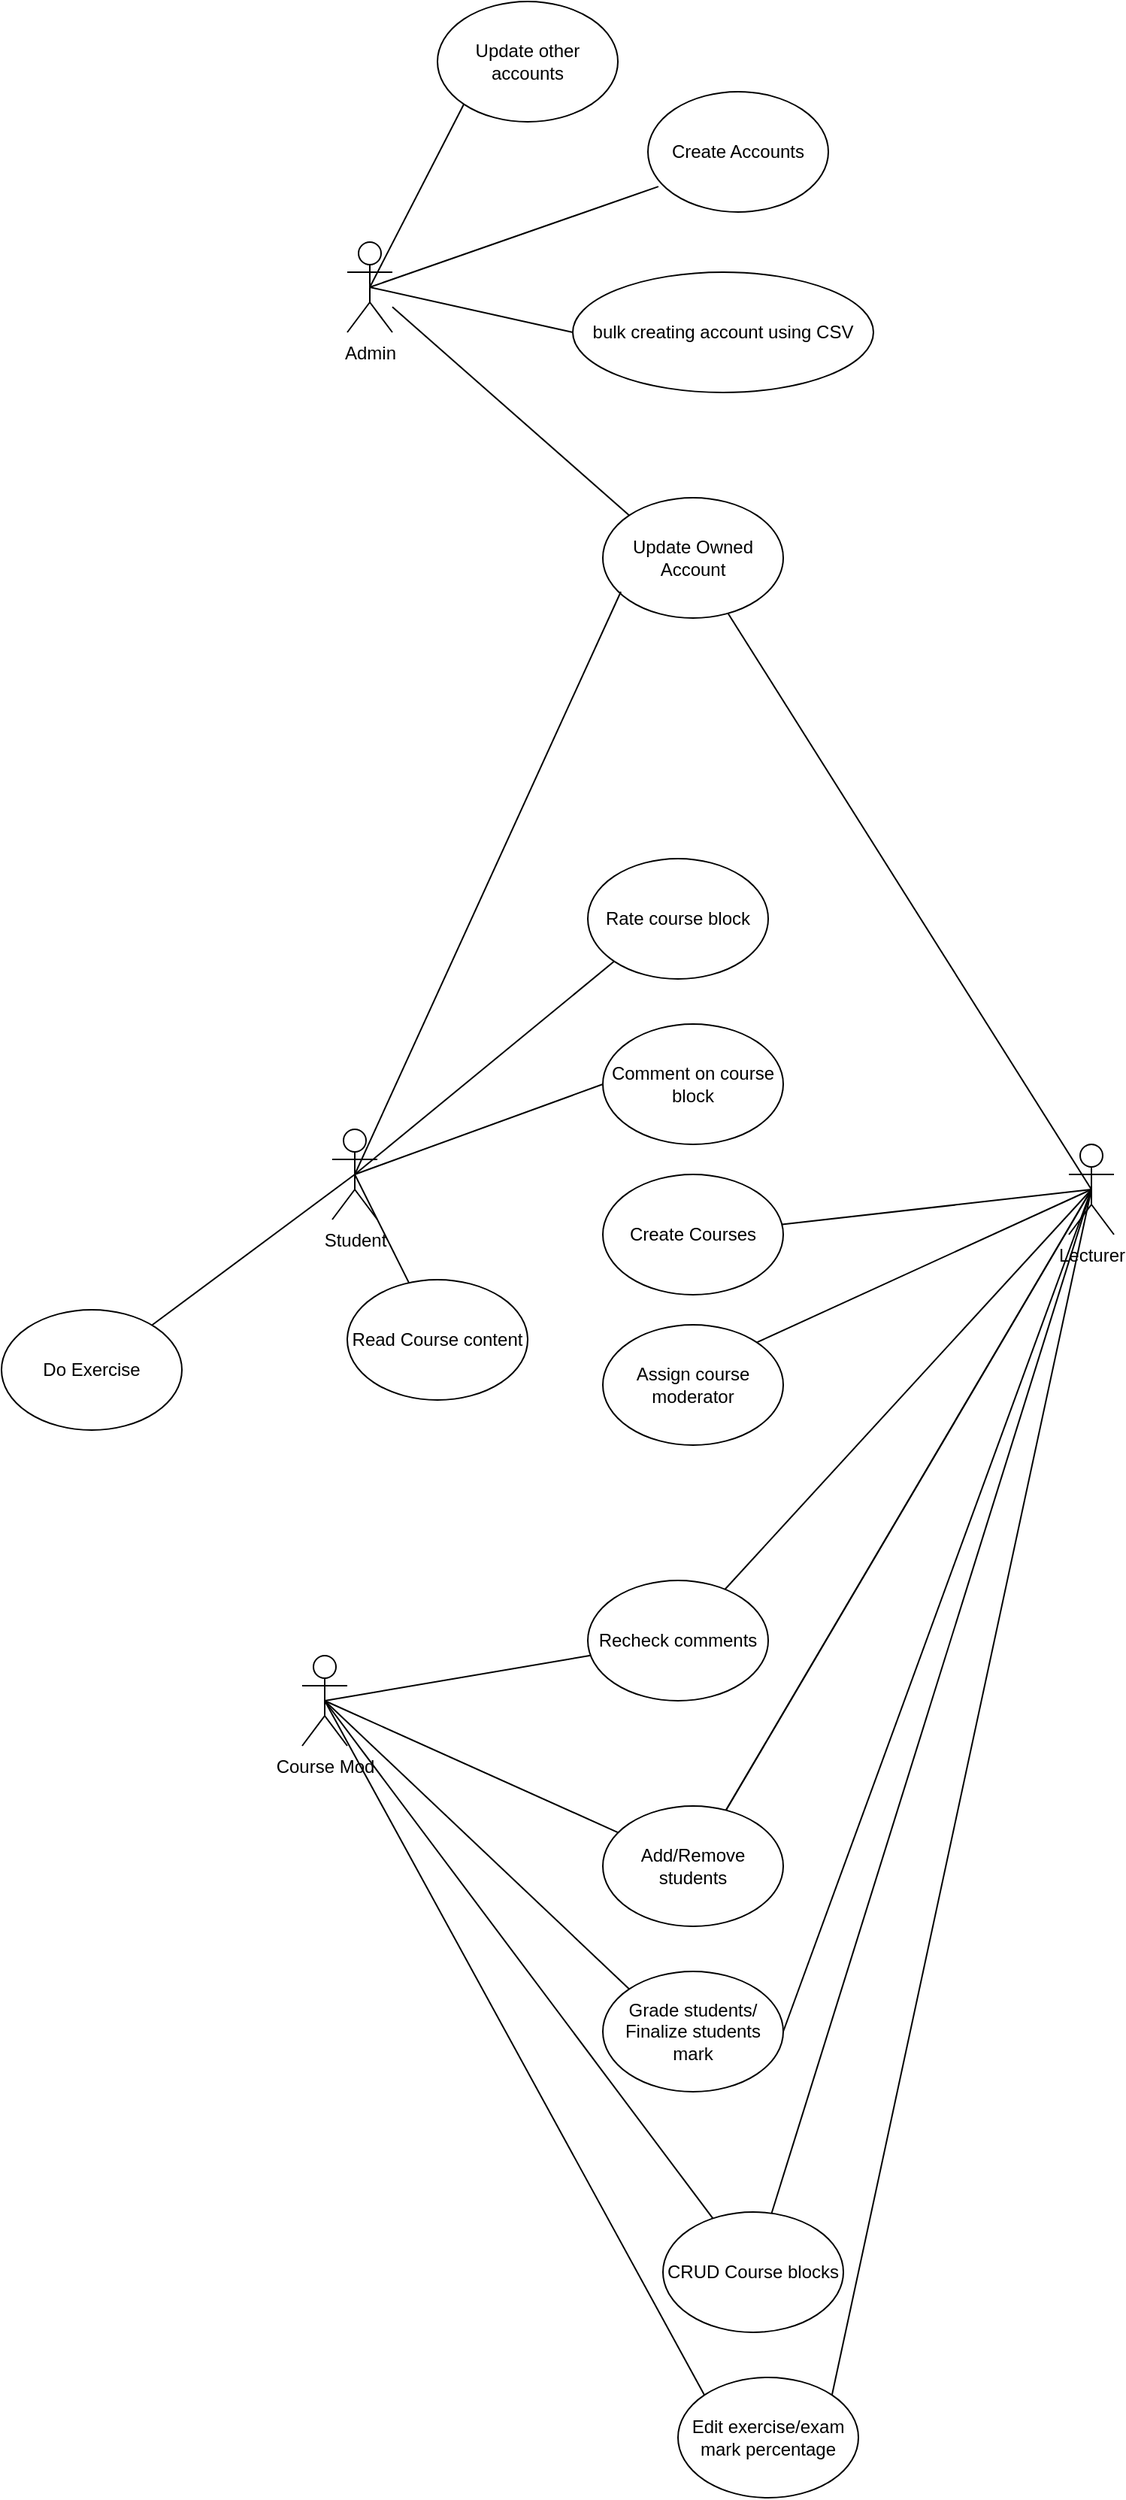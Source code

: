 <mxfile version="20.2.2" type="github">
  <diagram id="JO30uKwMSFEYLNpEbk4p" name="Use Case">
    <mxGraphModel dx="1394" dy="1476" grid="1" gridSize="10" guides="1" tooltips="1" connect="1" arrows="1" fold="1" page="1" pageScale="1" pageWidth="850" pageHeight="1100" math="0" shadow="0">
      <root>
        <mxCell id="0" />
        <mxCell id="1" parent="0" />
        <mxCell id="mvskoboW4hVCt3CFsgc6-1" value="Admin&lt;br&gt;" style="shape=umlActor;verticalLabelPosition=bottom;verticalAlign=top;html=1;outlineConnect=0;" vertex="1" parent="1">
          <mxGeometry x="110" y="-190" width="30" height="60" as="geometry" />
        </mxCell>
        <mxCell id="mvskoboW4hVCt3CFsgc6-4" value="Create Accounts" style="ellipse;whiteSpace=wrap;html=1;" vertex="1" parent="1">
          <mxGeometry x="310" y="-290" width="120" height="80" as="geometry" />
        </mxCell>
        <mxCell id="mvskoboW4hVCt3CFsgc6-5" value="Update Owned Account" style="ellipse;whiteSpace=wrap;html=1;" vertex="1" parent="1">
          <mxGeometry x="280" y="-20" width="120" height="80" as="geometry" />
        </mxCell>
        <mxCell id="mvskoboW4hVCt3CFsgc6-6" value="bulk creating account using CSV" style="ellipse;whiteSpace=wrap;html=1;" vertex="1" parent="1">
          <mxGeometry x="260" y="-170" width="200" height="80" as="geometry" />
        </mxCell>
        <mxCell id="mvskoboW4hVCt3CFsgc6-9" value="Lecturer" style="shape=umlActor;verticalLabelPosition=bottom;verticalAlign=top;html=1;outlineConnect=0;" vertex="1" parent="1">
          <mxGeometry x="590" y="410" width="30" height="60" as="geometry" />
        </mxCell>
        <mxCell id="mvskoboW4hVCt3CFsgc6-10" value="Student" style="shape=umlActor;verticalLabelPosition=bottom;verticalAlign=top;html=1;outlineConnect=0;" vertex="1" parent="1">
          <mxGeometry x="100" y="400" width="30" height="60" as="geometry" />
        </mxCell>
        <mxCell id="mvskoboW4hVCt3CFsgc6-11" value="" style="endArrow=none;html=1;rounded=0;entryX=0.058;entryY=0.788;entryDx=0;entryDy=0;entryPerimeter=0;exitX=0.5;exitY=0.5;exitDx=0;exitDy=0;exitPerimeter=0;" edge="1" parent="1" source="mvskoboW4hVCt3CFsgc6-1" target="mvskoboW4hVCt3CFsgc6-4">
          <mxGeometry width="50" height="50" relative="1" as="geometry">
            <mxPoint x="280" y="-20" as="sourcePoint" />
            <mxPoint x="330" y="-70" as="targetPoint" />
          </mxGeometry>
        </mxCell>
        <mxCell id="mvskoboW4hVCt3CFsgc6-12" value="" style="endArrow=none;html=1;rounded=0;entryX=0;entryY=0.5;entryDx=0;entryDy=0;exitX=0.5;exitY=0.5;exitDx=0;exitDy=0;exitPerimeter=0;" edge="1" parent="1" source="mvskoboW4hVCt3CFsgc6-1" target="mvskoboW4hVCt3CFsgc6-6">
          <mxGeometry width="50" height="50" relative="1" as="geometry">
            <mxPoint x="280" y="-20" as="sourcePoint" />
            <mxPoint x="330" y="-70" as="targetPoint" />
          </mxGeometry>
        </mxCell>
        <mxCell id="mvskoboW4hVCt3CFsgc6-13" value="Update other accounts" style="ellipse;whiteSpace=wrap;html=1;" vertex="1" parent="1">
          <mxGeometry x="170" y="-350" width="120" height="80" as="geometry" />
        </mxCell>
        <mxCell id="mvskoboW4hVCt3CFsgc6-14" value="" style="endArrow=none;html=1;rounded=0;exitX=0;exitY=1;exitDx=0;exitDy=0;entryX=0.5;entryY=0.5;entryDx=0;entryDy=0;entryPerimeter=0;" edge="1" parent="1" source="mvskoboW4hVCt3CFsgc6-13" target="mvskoboW4hVCt3CFsgc6-1">
          <mxGeometry width="50" height="50" relative="1" as="geometry">
            <mxPoint x="280" y="-30" as="sourcePoint" />
            <mxPoint x="330" y="-80" as="targetPoint" />
          </mxGeometry>
        </mxCell>
        <mxCell id="mvskoboW4hVCt3CFsgc6-15" value="" style="endArrow=none;html=1;rounded=0;entryX=0;entryY=0;entryDx=0;entryDy=0;" edge="1" parent="1" source="mvskoboW4hVCt3CFsgc6-1" target="mvskoboW4hVCt3CFsgc6-5">
          <mxGeometry width="50" height="50" relative="1" as="geometry">
            <mxPoint x="280" y="-30" as="sourcePoint" />
            <mxPoint x="330" y="-80" as="targetPoint" />
          </mxGeometry>
        </mxCell>
        <mxCell id="mvskoboW4hVCt3CFsgc6-16" value="" style="endArrow=none;html=1;rounded=0;entryX=0.1;entryY=0.781;entryDx=0;entryDy=0;entryPerimeter=0;exitX=0.5;exitY=0.5;exitDx=0;exitDy=0;exitPerimeter=0;" edge="1" parent="1" source="mvskoboW4hVCt3CFsgc6-10" target="mvskoboW4hVCt3CFsgc6-5">
          <mxGeometry width="50" height="50" relative="1" as="geometry">
            <mxPoint x="280" y="360" as="sourcePoint" />
            <mxPoint x="330" y="310" as="targetPoint" />
          </mxGeometry>
        </mxCell>
        <mxCell id="mvskoboW4hVCt3CFsgc6-17" value="" style="endArrow=none;html=1;rounded=0;entryX=0.5;entryY=0.5;entryDx=0;entryDy=0;entryPerimeter=0;" edge="1" parent="1" source="mvskoboW4hVCt3CFsgc6-5" target="mvskoboW4hVCt3CFsgc6-9">
          <mxGeometry width="50" height="50" relative="1" as="geometry">
            <mxPoint x="280" y="450" as="sourcePoint" />
            <mxPoint x="330" y="400" as="targetPoint" />
          </mxGeometry>
        </mxCell>
        <mxCell id="mvskoboW4hVCt3CFsgc6-18" value="Course Mod" style="shape=umlActor;verticalLabelPosition=bottom;verticalAlign=top;html=1;outlineConnect=0;" vertex="1" parent="1">
          <mxGeometry x="80" y="750" width="30" height="60" as="geometry" />
        </mxCell>
        <mxCell id="mvskoboW4hVCt3CFsgc6-20" value="Create Courses" style="ellipse;whiteSpace=wrap;html=1;" vertex="1" parent="1">
          <mxGeometry x="280" y="430" width="120" height="80" as="geometry" />
        </mxCell>
        <mxCell id="mvskoboW4hVCt3CFsgc6-21" value="" style="endArrow=none;html=1;rounded=0;entryX=0.5;entryY=0.5;entryDx=0;entryDy=0;entryPerimeter=0;" edge="1" parent="1" source="mvskoboW4hVCt3CFsgc6-20" target="mvskoboW4hVCt3CFsgc6-9">
          <mxGeometry width="50" height="50" relative="1" as="geometry">
            <mxPoint x="280" y="560" as="sourcePoint" />
            <mxPoint x="330" y="510" as="targetPoint" />
          </mxGeometry>
        </mxCell>
        <mxCell id="mvskoboW4hVCt3CFsgc6-23" value="Assign course moderator" style="ellipse;whiteSpace=wrap;html=1;" vertex="1" parent="1">
          <mxGeometry x="280" y="530" width="120" height="80" as="geometry" />
        </mxCell>
        <mxCell id="mvskoboW4hVCt3CFsgc6-24" value="" style="endArrow=none;html=1;rounded=0;entryX=0.5;entryY=0.5;entryDx=0;entryDy=0;entryPerimeter=0;exitX=1;exitY=0;exitDx=0;exitDy=0;" edge="1" parent="1" source="mvskoboW4hVCt3CFsgc6-23" target="mvskoboW4hVCt3CFsgc6-9">
          <mxGeometry width="50" height="50" relative="1" as="geometry">
            <mxPoint x="280" y="540" as="sourcePoint" />
            <mxPoint x="330" y="490" as="targetPoint" />
          </mxGeometry>
        </mxCell>
        <mxCell id="mvskoboW4hVCt3CFsgc6-25" value="Add/Remove students" style="ellipse;whiteSpace=wrap;html=1;" vertex="1" parent="1">
          <mxGeometry x="280" y="850" width="120" height="80" as="geometry" />
        </mxCell>
        <mxCell id="mvskoboW4hVCt3CFsgc6-26" value="" style="endArrow=none;html=1;rounded=0;entryX=0.5;entryY=0.5;entryDx=0;entryDy=0;entryPerimeter=0;" edge="1" parent="1" source="mvskoboW4hVCt3CFsgc6-25" target="mvskoboW4hVCt3CFsgc6-9">
          <mxGeometry width="50" height="50" relative="1" as="geometry">
            <mxPoint x="280" y="670" as="sourcePoint" />
            <mxPoint x="330" y="620" as="targetPoint" />
          </mxGeometry>
        </mxCell>
        <mxCell id="mvskoboW4hVCt3CFsgc6-27" value="Grade students/ Finalize students mark" style="ellipse;whiteSpace=wrap;html=1;" vertex="1" parent="1">
          <mxGeometry x="280" y="960" width="120" height="80" as="geometry" />
        </mxCell>
        <mxCell id="mvskoboW4hVCt3CFsgc6-28" value="CRUD Course blocks" style="ellipse;whiteSpace=wrap;html=1;" vertex="1" parent="1">
          <mxGeometry x="320" y="1120" width="120" height="80" as="geometry" />
        </mxCell>
        <mxCell id="mvskoboW4hVCt3CFsgc6-29" value="Rate course block" style="ellipse;whiteSpace=wrap;html=1;" vertex="1" parent="1">
          <mxGeometry x="270" y="220" width="120" height="80" as="geometry" />
        </mxCell>
        <mxCell id="mvskoboW4hVCt3CFsgc6-30" value="Comment on course block" style="ellipse;whiteSpace=wrap;html=1;" vertex="1" parent="1">
          <mxGeometry x="280" y="330" width="120" height="80" as="geometry" />
        </mxCell>
        <mxCell id="mvskoboW4hVCt3CFsgc6-31" value="" style="endArrow=none;html=1;rounded=0;exitX=0.5;exitY=0.5;exitDx=0;exitDy=0;exitPerimeter=0;entryX=0;entryY=0.5;entryDx=0;entryDy=0;" edge="1" parent="1" source="mvskoboW4hVCt3CFsgc6-10" target="mvskoboW4hVCt3CFsgc6-30">
          <mxGeometry width="50" height="50" relative="1" as="geometry">
            <mxPoint x="135" y="430" as="sourcePoint" />
            <mxPoint x="325" y="340" as="targetPoint" />
          </mxGeometry>
        </mxCell>
        <mxCell id="mvskoboW4hVCt3CFsgc6-32" value="" style="endArrow=none;html=1;rounded=0;exitX=0.5;exitY=0.5;exitDx=0;exitDy=0;exitPerimeter=0;entryX=0;entryY=1;entryDx=0;entryDy=0;" edge="1" parent="1" source="mvskoboW4hVCt3CFsgc6-10" target="mvskoboW4hVCt3CFsgc6-29">
          <mxGeometry width="50" height="50" relative="1" as="geometry">
            <mxPoint x="260" y="390" as="sourcePoint" />
            <mxPoint x="310" y="340" as="targetPoint" />
          </mxGeometry>
        </mxCell>
        <mxCell id="mvskoboW4hVCt3CFsgc6-33" value="Recheck comments" style="ellipse;whiteSpace=wrap;html=1;" vertex="1" parent="1">
          <mxGeometry x="270" y="700" width="120" height="80" as="geometry" />
        </mxCell>
        <mxCell id="mvskoboW4hVCt3CFsgc6-34" value="" style="endArrow=none;html=1;rounded=0;exitX=0.5;exitY=0.5;exitDx=0;exitDy=0;exitPerimeter=0;" edge="1" parent="1" source="mvskoboW4hVCt3CFsgc6-18" target="mvskoboW4hVCt3CFsgc6-33">
          <mxGeometry width="50" height="50" relative="1" as="geometry">
            <mxPoint x="260" y="870" as="sourcePoint" />
            <mxPoint x="310" y="820" as="targetPoint" />
          </mxGeometry>
        </mxCell>
        <mxCell id="mvskoboW4hVCt3CFsgc6-35" value="Edit exercise/exam mark percentage" style="ellipse;whiteSpace=wrap;html=1;" vertex="1" parent="1">
          <mxGeometry x="330" y="1230" width="120" height="80" as="geometry" />
        </mxCell>
        <mxCell id="mvskoboW4hVCt3CFsgc6-36" value="" style="endArrow=none;html=1;rounded=0;exitX=0.5;exitY=0.5;exitDx=0;exitDy=0;exitPerimeter=0;" edge="1" parent="1" source="mvskoboW4hVCt3CFsgc6-18" target="mvskoboW4hVCt3CFsgc6-25">
          <mxGeometry width="50" height="50" relative="1" as="geometry">
            <mxPoint x="260" y="1010" as="sourcePoint" />
            <mxPoint x="310" y="960" as="targetPoint" />
          </mxGeometry>
        </mxCell>
        <mxCell id="mvskoboW4hVCt3CFsgc6-37" value="" style="endArrow=none;html=1;rounded=0;exitX=0.5;exitY=0.5;exitDx=0;exitDy=0;exitPerimeter=0;entryX=0;entryY=0;entryDx=0;entryDy=0;" edge="1" parent="1" source="mvskoboW4hVCt3CFsgc6-18" target="mvskoboW4hVCt3CFsgc6-27">
          <mxGeometry width="50" height="50" relative="1" as="geometry">
            <mxPoint x="260" y="1010" as="sourcePoint" />
            <mxPoint x="310" y="960" as="targetPoint" />
          </mxGeometry>
        </mxCell>
        <mxCell id="mvskoboW4hVCt3CFsgc6-38" value="" style="endArrow=none;html=1;rounded=0;exitX=0.5;exitY=0.5;exitDx=0;exitDy=0;exitPerimeter=0;" edge="1" parent="1" source="mvskoboW4hVCt3CFsgc6-18" target="mvskoboW4hVCt3CFsgc6-28">
          <mxGeometry width="50" height="50" relative="1" as="geometry">
            <mxPoint x="260" y="1010" as="sourcePoint" />
            <mxPoint x="310" y="960" as="targetPoint" />
          </mxGeometry>
        </mxCell>
        <mxCell id="mvskoboW4hVCt3CFsgc6-39" value="" style="endArrow=none;html=1;rounded=0;exitX=0;exitY=0;exitDx=0;exitDy=0;entryX=0.5;entryY=0.5;entryDx=0;entryDy=0;entryPerimeter=0;" edge="1" parent="1" source="mvskoboW4hVCt3CFsgc6-35" target="mvskoboW4hVCt3CFsgc6-18">
          <mxGeometry width="50" height="50" relative="1" as="geometry">
            <mxPoint x="260" y="1010" as="sourcePoint" />
            <mxPoint x="310" y="960" as="targetPoint" />
          </mxGeometry>
        </mxCell>
        <mxCell id="mvskoboW4hVCt3CFsgc6-40" value="" style="endArrow=none;html=1;rounded=0;entryX=0.5;entryY=0.5;entryDx=0;entryDy=0;entryPerimeter=0;" edge="1" parent="1" source="mvskoboW4hVCt3CFsgc6-25" target="mvskoboW4hVCt3CFsgc6-9">
          <mxGeometry width="50" height="50" relative="1" as="geometry">
            <mxPoint x="260" y="800" as="sourcePoint" />
            <mxPoint x="310" y="750" as="targetPoint" />
          </mxGeometry>
        </mxCell>
        <mxCell id="mvskoboW4hVCt3CFsgc6-41" value="" style="endArrow=none;html=1;rounded=0;entryX=0.5;entryY=0.5;entryDx=0;entryDy=0;entryPerimeter=0;" edge="1" parent="1" source="mvskoboW4hVCt3CFsgc6-33" target="mvskoboW4hVCt3CFsgc6-9">
          <mxGeometry width="50" height="50" relative="1" as="geometry">
            <mxPoint x="260" y="790" as="sourcePoint" />
            <mxPoint x="310" y="740" as="targetPoint" />
          </mxGeometry>
        </mxCell>
        <mxCell id="mvskoboW4hVCt3CFsgc6-42" value="" style="endArrow=none;html=1;rounded=0;entryX=0.5;entryY=0.5;entryDx=0;entryDy=0;entryPerimeter=0;exitX=1;exitY=0.5;exitDx=0;exitDy=0;" edge="1" parent="1" source="mvskoboW4hVCt3CFsgc6-27" target="mvskoboW4hVCt3CFsgc6-9">
          <mxGeometry width="50" height="50" relative="1" as="geometry">
            <mxPoint x="380" y="790" as="sourcePoint" />
            <mxPoint x="430" y="740" as="targetPoint" />
          </mxGeometry>
        </mxCell>
        <mxCell id="mvskoboW4hVCt3CFsgc6-43" value="" style="endArrow=none;html=1;rounded=0;entryX=0.5;entryY=0.5;entryDx=0;entryDy=0;entryPerimeter=0;" edge="1" parent="1" source="mvskoboW4hVCt3CFsgc6-28" target="mvskoboW4hVCt3CFsgc6-9">
          <mxGeometry width="50" height="50" relative="1" as="geometry">
            <mxPoint x="410" y="890" as="sourcePoint" />
            <mxPoint x="610" y="440" as="targetPoint" />
          </mxGeometry>
        </mxCell>
        <mxCell id="mvskoboW4hVCt3CFsgc6-44" value="" style="endArrow=none;html=1;rounded=0;exitX=1;exitY=0;exitDx=0;exitDy=0;entryX=0.5;entryY=0.5;entryDx=0;entryDy=0;entryPerimeter=0;" edge="1" parent="1" source="mvskoboW4hVCt3CFsgc6-35" target="mvskoboW4hVCt3CFsgc6-9">
          <mxGeometry width="50" height="50" relative="1" as="geometry">
            <mxPoint x="360" y="960" as="sourcePoint" />
            <mxPoint x="610" y="440" as="targetPoint" />
          </mxGeometry>
        </mxCell>
        <mxCell id="mvskoboW4hVCt3CFsgc6-45" value="Read Course content" style="ellipse;whiteSpace=wrap;html=1;" vertex="1" parent="1">
          <mxGeometry x="110" y="500" width="120" height="80" as="geometry" />
        </mxCell>
        <mxCell id="mvskoboW4hVCt3CFsgc6-46" value="Do Exercise" style="ellipse;whiteSpace=wrap;html=1;" vertex="1" parent="1">
          <mxGeometry x="-120" y="520" width="120" height="80" as="geometry" />
        </mxCell>
        <mxCell id="mvskoboW4hVCt3CFsgc6-47" value="" style="endArrow=none;html=1;rounded=0;exitX=0.5;exitY=0.5;exitDx=0;exitDy=0;exitPerimeter=0;" edge="1" parent="1" source="mvskoboW4hVCt3CFsgc6-10" target="mvskoboW4hVCt3CFsgc6-45">
          <mxGeometry width="50" height="50" relative="1" as="geometry">
            <mxPoint x="120" y="430" as="sourcePoint" />
            <mxPoint x="310" y="540" as="targetPoint" />
          </mxGeometry>
        </mxCell>
        <mxCell id="mvskoboW4hVCt3CFsgc6-48" value="" style="endArrow=none;html=1;rounded=0;entryX=0.5;entryY=0.5;entryDx=0;entryDy=0;entryPerimeter=0;" edge="1" parent="1" source="mvskoboW4hVCt3CFsgc6-46" target="mvskoboW4hVCt3CFsgc6-10">
          <mxGeometry width="50" height="50" relative="1" as="geometry">
            <mxPoint x="260" y="590" as="sourcePoint" />
            <mxPoint x="310" y="540" as="targetPoint" />
          </mxGeometry>
        </mxCell>
      </root>
    </mxGraphModel>
  </diagram>
</mxfile>
